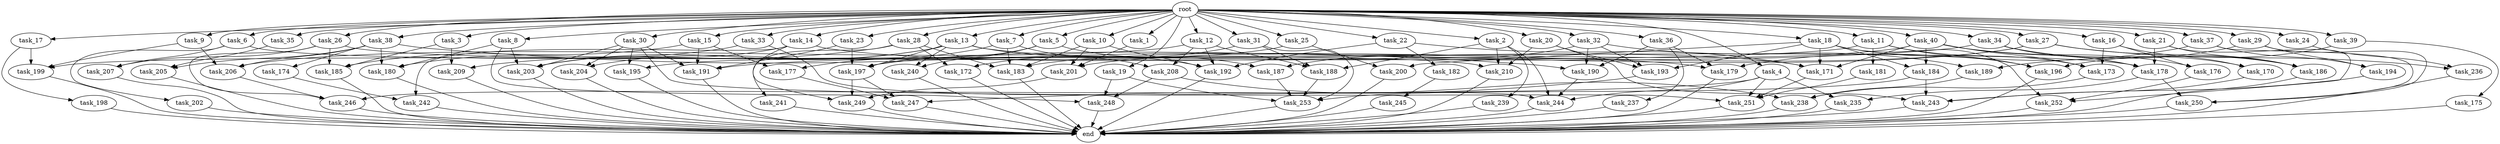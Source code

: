 digraph G {
  task_8 [size="102.400000"];
  task_239 [size="54975581388.800003"];
  task_173 [size="125413045043.200012"];
  task_189 [size="34359738368.000000"];
  task_17 [size="102.400000"];
  task_204 [size="55834574848.000000"];
  task_242 [size="61847529062.400002"];
  task_35 [size="102.400000"];
  task_26 [size="102.400000"];
  task_15 [size="102.400000"];
  task_252 [size="194132521779.200012"];
  task_178 [size="190696547942.400024"];
  task_251 [size="32641751449.600002"];
  task_209 [size="111669149696.000000"];
  task_206 [size="166644731084.800018"];
  task_33 [size="102.400000"];
  task_186 [size="197568495616.000000"];
  task_205 [size="111669149696.000000"];
  task_241 [size="69578470195.199997"];
  task_176 [size="55834574848.000000"];
  task_13 [size="102.400000"];
  task_22 [size="102.400000"];
  task_208 [size="62706522521.600006"];
  task_5 [size="102.400000"];
  task_36 [size="102.400000"];
  task_200 [size="77309411328.000000"];
  task_201 [size="90194313216.000000"];
  task_6 [size="102.400000"];
  task_7 [size="102.400000"];
  task_240 [size="45526653337.600006"];
  task_30 [size="102.400000"];
  task_3 [size="102.400000"];
  task_179 [size="158913789952.000000"];
  task_187 [size="6871947673.600000"];
  task_188 [size="123695058124.800003"];
  task_236 [size="55834574848.000000"];
  task_183 [size="140874927308.800018"];
  task_193 [size="94489280512.000000"];
  task_16 [size="102.400000"];
  task_191 [size="158054796492.800018"];
  task_175 [size="3435973836.800000"];
  task_253 [size="108233175859.200012"];
  task_202 [size="69578470195.199997"];
  root [size="0.000000"];
  task_182 [size="7730941132.800000"];
  task_245 [size="42090679500.800003"];
  task_12 [size="102.400000"];
  task_21 [size="102.400000"];
  task_18 [size="102.400000"];
  task_180 [size="158913789952.000000"];
  task_31 [size="102.400000"];
  task_244 [size="218184338636.800018"];
  task_9 [size="102.400000"];
  task_237 [size="42090679500.800003"];
  task_192 [size="126272038502.400009"];
  task_28 [size="102.400000"];
  task_174 [size="42090679500.800003"];
  task_247 [size="103079215104.000000"];
  task_171 [size="133143986176.000000"];
  task_185 [size="118541097369.600006"];
  task_34 [size="102.400000"];
  task_10 [size="102.400000"];
  task_181 [size="69578470195.199997"];
  task_177 [size="62706522521.600006"];
  task_194 [size="116823110451.200012"];
  task_2 [size="102.400000"];
  task_29 [size="102.400000"];
  end [size="0.000000"];
  task_184 [size="83322365542.400009"];
  task_197 [size="91053306675.200012"];
  task_38 [size="102.400000"];
  task_39 [size="102.400000"];
  task_14 [size="102.400000"];
  task_210 [size="146028888064.000000"];
  task_24 [size="102.400000"];
  task_198 [size="3435973836.800000"];
  task_195 [size="21474836480.000000"];
  task_243 [size="108233175859.200012"];
  task_19 [size="102.400000"];
  task_32 [size="102.400000"];
  task_196 [size="142592914227.200012"];
  task_170 [size="127990025420.800003"];
  task_25 [size="102.400000"];
  task_4 [size="102.400000"];
  task_40 [size="102.400000"];
  task_235 [size="38654705664.000000"];
  task_27 [size="102.400000"];
  task_207 [size="91053306675.200012"];
  task_23 [size="102.400000"];
  task_37 [size="102.400000"];
  task_1 [size="102.400000"];
  task_11 [size="102.400000"];
  task_190 [size="87617332838.400009"];
  task_249 [size="66142496358.400002"];
  task_172 [size="83322365542.400009"];
  task_250 [size="147746874982.399994"];
  task_246 [size="98784247808.000000"];
  task_20 [size="102.400000"];
  task_203 [size="117682103910.400009"];
  task_199 [size="142592914227.200012"];
  task_238 [size="97925254348.800003"];
  task_248 [size="114246130073.600006"];

  task_8 -> task_203 [size="301989888.000000"];
  task_8 -> task_180 [size="301989888.000000"];
  task_8 -> task_248 [size="301989888.000000"];
  task_239 -> end [size="1.000000"];
  task_173 -> task_238 [size="411041792.000000"];
  task_189 -> task_238 [size="411041792.000000"];
  task_17 -> task_198 [size="33554432.000000"];
  task_17 -> task_199 [size="33554432.000000"];
  task_204 -> end [size="1.000000"];
  task_242 -> end [size="1.000000"];
  task_35 -> task_205 [size="679477248.000000"];
  task_26 -> task_185 [size="209715200.000000"];
  task_26 -> task_207 [size="209715200.000000"];
  task_26 -> task_178 [size="209715200.000000"];
  task_26 -> task_246 [size="209715200.000000"];
  task_15 -> task_185 [size="536870912.000000"];
  task_15 -> task_191 [size="536870912.000000"];
  task_15 -> task_177 [size="536870912.000000"];
  task_252 -> end [size="1.000000"];
  task_178 -> task_235 [size="301989888.000000"];
  task_178 -> task_250 [size="301989888.000000"];
  task_251 -> end [size="1.000000"];
  task_209 -> end [size="1.000000"];
  task_206 -> task_246 [size="679477248.000000"];
  task_33 -> task_180 [size="838860800.000000"];
  task_33 -> task_244 [size="838860800.000000"];
  task_186 -> end [size="1.000000"];
  task_205 -> end [size="1.000000"];
  task_241 -> end [size="1.000000"];
  task_176 -> task_252 [size="536870912.000000"];
  task_13 -> task_197 [size="411041792.000000"];
  task_13 -> task_192 [size="411041792.000000"];
  task_13 -> task_171 [size="411041792.000000"];
  task_13 -> task_203 [size="411041792.000000"];
  task_13 -> task_204 [size="411041792.000000"];
  task_13 -> task_240 [size="411041792.000000"];
  task_22 -> task_182 [size="75497472.000000"];
  task_22 -> task_171 [size="75497472.000000"];
  task_22 -> task_192 [size="75497472.000000"];
  task_208 -> task_238 [size="134217728.000000"];
  task_208 -> task_248 [size="134217728.000000"];
  task_5 -> task_197 [size="33554432.000000"];
  task_5 -> task_187 [size="33554432.000000"];
  task_5 -> task_240 [size="33554432.000000"];
  task_36 -> task_190 [size="411041792.000000"];
  task_36 -> task_237 [size="411041792.000000"];
  task_36 -> task_179 [size="411041792.000000"];
  task_200 -> end [size="1.000000"];
  task_201 -> task_249 [size="209715200.000000"];
  task_6 -> task_202 [size="679477248.000000"];
  task_6 -> task_207 [size="679477248.000000"];
  task_6 -> task_210 [size="679477248.000000"];
  task_7 -> task_208 [size="75497472.000000"];
  task_7 -> task_177 [size="75497472.000000"];
  task_7 -> task_183 [size="75497472.000000"];
  task_240 -> end [size="1.000000"];
  task_30 -> task_191 [size="134217728.000000"];
  task_30 -> task_251 [size="134217728.000000"];
  task_30 -> task_195 [size="134217728.000000"];
  task_30 -> task_203 [size="134217728.000000"];
  task_30 -> task_204 [size="134217728.000000"];
  task_3 -> task_185 [size="411041792.000000"];
  task_3 -> task_209 [size="411041792.000000"];
  task_179 -> end [size="1.000000"];
  task_187 -> task_253 [size="75497472.000000"];
  task_188 -> task_253 [size="33554432.000000"];
  task_236 -> end [size="1.000000"];
  task_183 -> end [size="1.000000"];
  task_193 -> task_247 [size="33554432.000000"];
  task_16 -> task_170 [size="411041792.000000"];
  task_16 -> task_176 [size="411041792.000000"];
  task_16 -> task_173 [size="411041792.000000"];
  task_191 -> end [size="1.000000"];
  task_175 -> end [size="1.000000"];
  task_253 -> end [size="1.000000"];
  task_202 -> end [size="1.000000"];
  root -> task_8 [size="1.000000"];
  root -> task_14 [size="1.000000"];
  root -> task_24 [size="1.000000"];
  root -> task_13 [size="1.000000"];
  root -> task_33 [size="1.000000"];
  root -> task_12 [size="1.000000"];
  root -> task_21 [size="1.000000"];
  root -> task_18 [size="1.000000"];
  root -> task_22 [size="1.000000"];
  root -> task_31 [size="1.000000"];
  root -> task_9 [size="1.000000"];
  root -> task_5 [size="1.000000"];
  root -> task_36 [size="1.000000"];
  root -> task_32 [size="1.000000"];
  root -> task_26 [size="1.000000"];
  root -> task_15 [size="1.000000"];
  root -> task_6 [size="1.000000"];
  root -> task_4 [size="1.000000"];
  root -> task_25 [size="1.000000"];
  root -> task_40 [size="1.000000"];
  root -> task_30 [size="1.000000"];
  root -> task_34 [size="1.000000"];
  root -> task_3 [size="1.000000"];
  root -> task_19 [size="1.000000"];
  root -> task_10 [size="1.000000"];
  root -> task_23 [size="1.000000"];
  root -> task_37 [size="1.000000"];
  root -> task_39 [size="1.000000"];
  root -> task_1 [size="1.000000"];
  root -> task_11 [size="1.000000"];
  root -> task_17 [size="1.000000"];
  root -> task_2 [size="1.000000"];
  root -> task_29 [size="1.000000"];
  root -> task_20 [size="1.000000"];
  root -> task_35 [size="1.000000"];
  root -> task_7 [size="1.000000"];
  root -> task_27 [size="1.000000"];
  root -> task_38 [size="1.000000"];
  root -> task_28 [size="1.000000"];
  root -> task_16 [size="1.000000"];
  task_182 -> task_245 [size="411041792.000000"];
  task_245 -> end [size="1.000000"];
  task_12 -> task_188 [size="536870912.000000"];
  task_12 -> task_208 [size="536870912.000000"];
  task_12 -> task_206 [size="536870912.000000"];
  task_12 -> task_192 [size="536870912.000000"];
  task_21 -> task_186 [size="679477248.000000"];
  task_21 -> task_252 [size="679477248.000000"];
  task_21 -> task_178 [size="679477248.000000"];
  task_18 -> task_252 [size="679477248.000000"];
  task_18 -> task_200 [size="679477248.000000"];
  task_18 -> task_196 [size="679477248.000000"];
  task_18 -> task_184 [size="679477248.000000"];
  task_18 -> task_171 [size="679477248.000000"];
  task_18 -> task_193 [size="679477248.000000"];
  task_180 -> end [size="1.000000"];
  task_31 -> task_188 [size="134217728.000000"];
  task_31 -> task_172 [size="134217728.000000"];
  task_31 -> task_253 [size="134217728.000000"];
  task_244 -> end [size="1.000000"];
  task_9 -> task_199 [size="679477248.000000"];
  task_9 -> task_206 [size="679477248.000000"];
  task_237 -> end [size="1.000000"];
  task_192 -> end [size="1.000000"];
  task_28 -> task_172 [size="679477248.000000"];
  task_28 -> task_241 [size="679477248.000000"];
  task_28 -> task_209 [size="679477248.000000"];
  task_28 -> task_183 [size="679477248.000000"];
  task_174 -> task_242 [size="301989888.000000"];
  task_247 -> end [size="1.000000"];
  task_171 -> task_251 [size="33554432.000000"];
  task_185 -> end [size="1.000000"];
  task_34 -> task_191 [size="838860800.000000"];
  task_34 -> task_170 [size="838860800.000000"];
  task_34 -> task_178 [size="838860800.000000"];
  task_34 -> task_186 [size="838860800.000000"];
  task_10 -> task_201 [size="209715200.000000"];
  task_10 -> task_183 [size="209715200.000000"];
  task_10 -> task_192 [size="209715200.000000"];
  task_181 -> task_251 [size="75497472.000000"];
  task_177 -> task_247 [size="838860800.000000"];
  task_194 -> task_243 [size="679477248.000000"];
  task_2 -> task_188 [size="536870912.000000"];
  task_2 -> task_239 [size="536870912.000000"];
  task_2 -> task_210 [size="536870912.000000"];
  task_2 -> task_244 [size="536870912.000000"];
  task_29 -> task_194 [size="301989888.000000"];
  task_29 -> task_189 [size="301989888.000000"];
  task_29 -> task_250 [size="301989888.000000"];
  task_184 -> task_253 [size="134217728.000000"];
  task_184 -> task_243 [size="134217728.000000"];
  task_197 -> task_249 [size="134217728.000000"];
  task_197 -> task_247 [size="134217728.000000"];
  task_38 -> task_190 [size="411041792.000000"];
  task_38 -> task_205 [size="411041792.000000"];
  task_38 -> task_174 [size="411041792.000000"];
  task_38 -> task_180 [size="411041792.000000"];
  task_38 -> task_206 [size="411041792.000000"];
  task_39 -> task_196 [size="33554432.000000"];
  task_39 -> task_175 [size="33554432.000000"];
  task_14 -> task_242 [size="301989888.000000"];
  task_14 -> task_203 [size="301989888.000000"];
  task_14 -> task_179 [size="301989888.000000"];
  task_14 -> task_249 [size="301989888.000000"];
  task_210 -> end [size="1.000000"];
  task_24 -> task_236 [size="134217728.000000"];
  task_198 -> end [size="1.000000"];
  task_195 -> end [size="1.000000"];
  task_243 -> end [size="1.000000"];
  task_19 -> task_253 [size="679477248.000000"];
  task_19 -> task_248 [size="679477248.000000"];
  task_32 -> task_190 [size="33554432.000000"];
  task_32 -> task_189 [size="33554432.000000"];
  task_32 -> task_187 [size="33554432.000000"];
  task_32 -> task_193 [size="33554432.000000"];
  task_196 -> end [size="1.000000"];
  task_170 -> task_243 [size="33554432.000000"];
  task_25 -> task_195 [size="75497472.000000"];
  task_25 -> task_200 [size="75497472.000000"];
  task_4 -> task_235 [size="75497472.000000"];
  task_4 -> task_244 [size="75497472.000000"];
  task_4 -> task_246 [size="75497472.000000"];
  task_4 -> task_251 [size="75497472.000000"];
  task_40 -> task_176 [size="134217728.000000"];
  task_40 -> task_173 [size="134217728.000000"];
  task_40 -> task_201 [size="134217728.000000"];
  task_40 -> task_184 [size="134217728.000000"];
  task_40 -> task_178 [size="134217728.000000"];
  task_40 -> task_171 [size="134217728.000000"];
  task_235 -> end [size="1.000000"];
  task_27 -> task_236 [size="411041792.000000"];
  task_27 -> task_197 [size="411041792.000000"];
  task_27 -> task_186 [size="411041792.000000"];
  task_27 -> task_183 [size="411041792.000000"];
  task_207 -> end [size="1.000000"];
  task_23 -> task_191 [size="33554432.000000"];
  task_23 -> task_197 [size="33554432.000000"];
  task_37 -> task_194 [size="838860800.000000"];
  task_37 -> task_250 [size="838860800.000000"];
  task_37 -> task_179 [size="838860800.000000"];
  task_1 -> task_201 [size="536870912.000000"];
  task_11 -> task_181 [size="679477248.000000"];
  task_11 -> task_199 [size="679477248.000000"];
  task_11 -> task_173 [size="679477248.000000"];
  task_11 -> task_196 [size="679477248.000000"];
  task_190 -> task_244 [size="679477248.000000"];
  task_249 -> end [size="1.000000"];
  task_172 -> end [size="1.000000"];
  task_250 -> end [size="1.000000"];
  task_246 -> end [size="1.000000"];
  task_20 -> task_210 [size="209715200.000000"];
  task_20 -> task_243 [size="209715200.000000"];
  task_20 -> task_193 [size="209715200.000000"];
  task_203 -> end [size="1.000000"];
  task_199 -> end [size="1.000000"];
  task_238 -> end [size="1.000000"];
  task_248 -> end [size="1.000000"];
}
